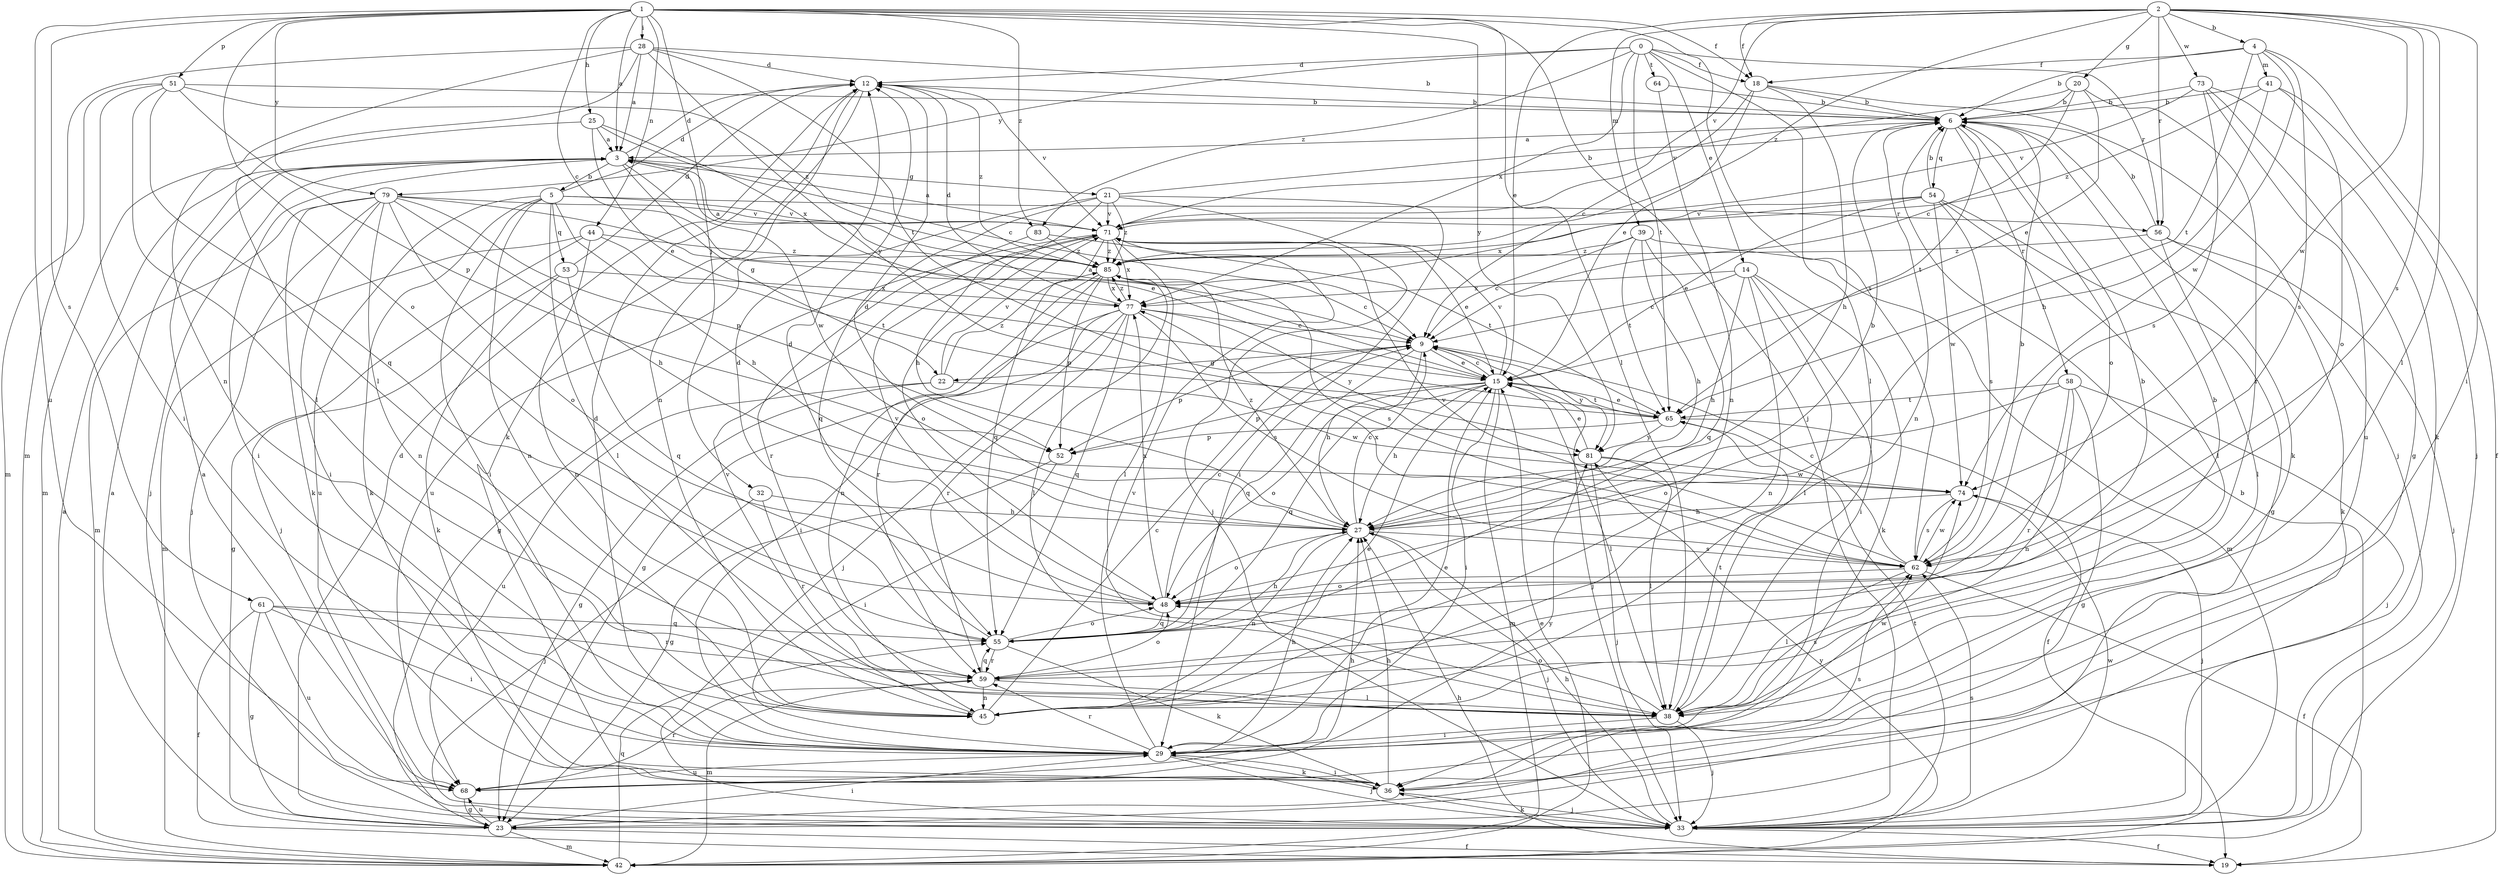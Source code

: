 strict digraph  {
0;
1;
2;
3;
4;
5;
6;
9;
12;
14;
15;
18;
19;
20;
21;
22;
23;
25;
27;
28;
29;
32;
33;
36;
38;
39;
41;
42;
44;
45;
48;
51;
52;
53;
54;
55;
56;
58;
59;
61;
62;
64;
65;
68;
71;
73;
74;
77;
79;
81;
83;
85;
0 -> 12  [label=d];
0 -> 14  [label=e];
0 -> 18  [label=f];
0 -> 38  [label=l];
0 -> 56  [label=r];
0 -> 64  [label=t];
0 -> 65  [label=t];
0 -> 77  [label=x];
0 -> 79  [label=y];
0 -> 83  [label=z];
1 -> 3  [label=a];
1 -> 9  [label=c];
1 -> 18  [label=f];
1 -> 25  [label=h];
1 -> 28  [label=i];
1 -> 32  [label=j];
1 -> 33  [label=j];
1 -> 38  [label=l];
1 -> 44  [label=n];
1 -> 48  [label=o];
1 -> 51  [label=p];
1 -> 61  [label=s];
1 -> 62  [label=s];
1 -> 68  [label=u];
1 -> 79  [label=y];
1 -> 81  [label=y];
1 -> 83  [label=z];
2 -> 4  [label=b];
2 -> 15  [label=e];
2 -> 18  [label=f];
2 -> 20  [label=g];
2 -> 29  [label=i];
2 -> 38  [label=l];
2 -> 39  [label=m];
2 -> 56  [label=r];
2 -> 62  [label=s];
2 -> 71  [label=v];
2 -> 73  [label=w];
2 -> 74  [label=w];
2 -> 85  [label=z];
3 -> 5  [label=b];
3 -> 12  [label=d];
3 -> 21  [label=g];
3 -> 22  [label=g];
3 -> 29  [label=i];
3 -> 33  [label=j];
3 -> 74  [label=w];
4 -> 6  [label=b];
4 -> 18  [label=f];
4 -> 19  [label=f];
4 -> 41  [label=m];
4 -> 62  [label=s];
4 -> 65  [label=t];
4 -> 74  [label=w];
5 -> 12  [label=d];
5 -> 27  [label=h];
5 -> 29  [label=i];
5 -> 36  [label=k];
5 -> 38  [label=l];
5 -> 45  [label=n];
5 -> 53  [label=q];
5 -> 56  [label=r];
5 -> 68  [label=u];
5 -> 71  [label=v];
6 -> 3  [label=a];
6 -> 36  [label=k];
6 -> 45  [label=n];
6 -> 48  [label=o];
6 -> 54  [label=q];
6 -> 58  [label=r];
6 -> 65  [label=t];
9 -> 15  [label=e];
9 -> 22  [label=g];
9 -> 27  [label=h];
9 -> 33  [label=j];
9 -> 52  [label=p];
9 -> 55  [label=q];
9 -> 81  [label=y];
12 -> 6  [label=b];
12 -> 36  [label=k];
12 -> 45  [label=n];
12 -> 71  [label=v];
12 -> 85  [label=z];
14 -> 9  [label=c];
14 -> 27  [label=h];
14 -> 29  [label=i];
14 -> 36  [label=k];
14 -> 38  [label=l];
14 -> 45  [label=n];
14 -> 77  [label=x];
15 -> 3  [label=a];
15 -> 9  [label=c];
15 -> 27  [label=h];
15 -> 29  [label=i];
15 -> 38  [label=l];
15 -> 42  [label=m];
15 -> 48  [label=o];
15 -> 52  [label=p];
15 -> 55  [label=q];
15 -> 65  [label=t];
15 -> 71  [label=v];
18 -> 6  [label=b];
18 -> 9  [label=c];
18 -> 15  [label=e];
18 -> 27  [label=h];
18 -> 33  [label=j];
19 -> 27  [label=h];
20 -> 6  [label=b];
20 -> 9  [label=c];
20 -> 15  [label=e];
20 -> 59  [label=r];
20 -> 71  [label=v];
21 -> 6  [label=b];
21 -> 27  [label=h];
21 -> 29  [label=i];
21 -> 33  [label=j];
21 -> 55  [label=q];
21 -> 68  [label=u];
21 -> 71  [label=v];
21 -> 85  [label=z];
22 -> 23  [label=g];
22 -> 68  [label=u];
22 -> 71  [label=v];
22 -> 74  [label=w];
22 -> 85  [label=z];
23 -> 3  [label=a];
23 -> 12  [label=d];
23 -> 19  [label=f];
23 -> 29  [label=i];
23 -> 42  [label=m];
23 -> 68  [label=u];
25 -> 3  [label=a];
25 -> 9  [label=c];
25 -> 15  [label=e];
25 -> 42  [label=m];
25 -> 77  [label=x];
27 -> 6  [label=b];
27 -> 9  [label=c];
27 -> 12  [label=d];
27 -> 33  [label=j];
27 -> 45  [label=n];
27 -> 48  [label=o];
27 -> 62  [label=s];
27 -> 85  [label=z];
28 -> 3  [label=a];
28 -> 6  [label=b];
28 -> 12  [label=d];
28 -> 38  [label=l];
28 -> 42  [label=m];
28 -> 45  [label=n];
28 -> 65  [label=t];
28 -> 81  [label=y];
29 -> 12  [label=d];
29 -> 15  [label=e];
29 -> 27  [label=h];
29 -> 33  [label=j];
29 -> 36  [label=k];
29 -> 59  [label=r];
29 -> 68  [label=u];
29 -> 71  [label=v];
29 -> 74  [label=w];
32 -> 27  [label=h];
32 -> 33  [label=j];
32 -> 59  [label=r];
33 -> 19  [label=f];
33 -> 27  [label=h];
33 -> 36  [label=k];
33 -> 62  [label=s];
33 -> 65  [label=t];
33 -> 74  [label=w];
36 -> 27  [label=h];
36 -> 29  [label=i];
36 -> 33  [label=j];
36 -> 62  [label=s];
38 -> 29  [label=i];
38 -> 33  [label=j];
38 -> 48  [label=o];
38 -> 62  [label=s];
38 -> 65  [label=t];
39 -> 9  [label=c];
39 -> 27  [label=h];
39 -> 42  [label=m];
39 -> 55  [label=q];
39 -> 65  [label=t];
39 -> 85  [label=z];
41 -> 6  [label=b];
41 -> 27  [label=h];
41 -> 33  [label=j];
41 -> 48  [label=o];
41 -> 85  [label=z];
42 -> 3  [label=a];
42 -> 6  [label=b];
42 -> 15  [label=e];
42 -> 55  [label=q];
42 -> 81  [label=y];
44 -> 33  [label=j];
44 -> 42  [label=m];
44 -> 45  [label=n];
44 -> 65  [label=t];
44 -> 85  [label=z];
45 -> 9  [label=c];
45 -> 15  [label=e];
45 -> 71  [label=v];
48 -> 9  [label=c];
48 -> 12  [label=d];
48 -> 55  [label=q];
48 -> 71  [label=v];
48 -> 77  [label=x];
51 -> 6  [label=b];
51 -> 29  [label=i];
51 -> 38  [label=l];
51 -> 42  [label=m];
51 -> 52  [label=p];
51 -> 55  [label=q];
51 -> 85  [label=z];
52 -> 23  [label=g];
52 -> 29  [label=i];
53 -> 12  [label=d];
53 -> 23  [label=g];
53 -> 36  [label=k];
53 -> 55  [label=q];
53 -> 77  [label=x];
54 -> 6  [label=b];
54 -> 15  [label=e];
54 -> 23  [label=g];
54 -> 38  [label=l];
54 -> 62  [label=s];
54 -> 71  [label=v];
54 -> 74  [label=w];
54 -> 77  [label=x];
55 -> 6  [label=b];
55 -> 12  [label=d];
55 -> 27  [label=h];
55 -> 36  [label=k];
55 -> 48  [label=o];
55 -> 59  [label=r];
56 -> 6  [label=b];
56 -> 33  [label=j];
56 -> 36  [label=k];
56 -> 38  [label=l];
56 -> 85  [label=z];
58 -> 23  [label=g];
58 -> 33  [label=j];
58 -> 45  [label=n];
58 -> 48  [label=o];
58 -> 59  [label=r];
58 -> 65  [label=t];
59 -> 6  [label=b];
59 -> 38  [label=l];
59 -> 42  [label=m];
59 -> 45  [label=n];
59 -> 48  [label=o];
59 -> 55  [label=q];
61 -> 19  [label=f];
61 -> 23  [label=g];
61 -> 29  [label=i];
61 -> 55  [label=q];
61 -> 59  [label=r];
61 -> 68  [label=u];
62 -> 6  [label=b];
62 -> 9  [label=c];
62 -> 19  [label=f];
62 -> 38  [label=l];
62 -> 48  [label=o];
62 -> 71  [label=v];
62 -> 74  [label=w];
62 -> 77  [label=x];
64 -> 6  [label=b];
64 -> 45  [label=n];
65 -> 15  [label=e];
65 -> 19  [label=f];
65 -> 52  [label=p];
65 -> 81  [label=y];
68 -> 3  [label=a];
68 -> 23  [label=g];
68 -> 27  [label=h];
68 -> 59  [label=r];
68 -> 81  [label=y];
71 -> 3  [label=a];
71 -> 15  [label=e];
71 -> 23  [label=g];
71 -> 38  [label=l];
71 -> 48  [label=o];
71 -> 55  [label=q];
71 -> 77  [label=x];
71 -> 85  [label=z];
73 -> 6  [label=b];
73 -> 23  [label=g];
73 -> 36  [label=k];
73 -> 62  [label=s];
73 -> 68  [label=u];
73 -> 71  [label=v];
74 -> 27  [label=h];
74 -> 33  [label=j];
74 -> 62  [label=s];
77 -> 9  [label=c];
77 -> 12  [label=d];
77 -> 23  [label=g];
77 -> 29  [label=i];
77 -> 33  [label=j];
77 -> 55  [label=q];
77 -> 59  [label=r];
77 -> 62  [label=s];
77 -> 81  [label=y];
77 -> 85  [label=z];
79 -> 15  [label=e];
79 -> 27  [label=h];
79 -> 29  [label=i];
79 -> 33  [label=j];
79 -> 36  [label=k];
79 -> 42  [label=m];
79 -> 45  [label=n];
79 -> 48  [label=o];
79 -> 52  [label=p];
79 -> 71  [label=v];
81 -> 15  [label=e];
81 -> 33  [label=j];
81 -> 38  [label=l];
81 -> 74  [label=w];
83 -> 59  [label=r];
83 -> 65  [label=t];
83 -> 85  [label=z];
85 -> 3  [label=a];
85 -> 9  [label=c];
85 -> 38  [label=l];
85 -> 45  [label=n];
85 -> 52  [label=p];
85 -> 59  [label=r];
85 -> 62  [label=s];
85 -> 77  [label=x];
}
